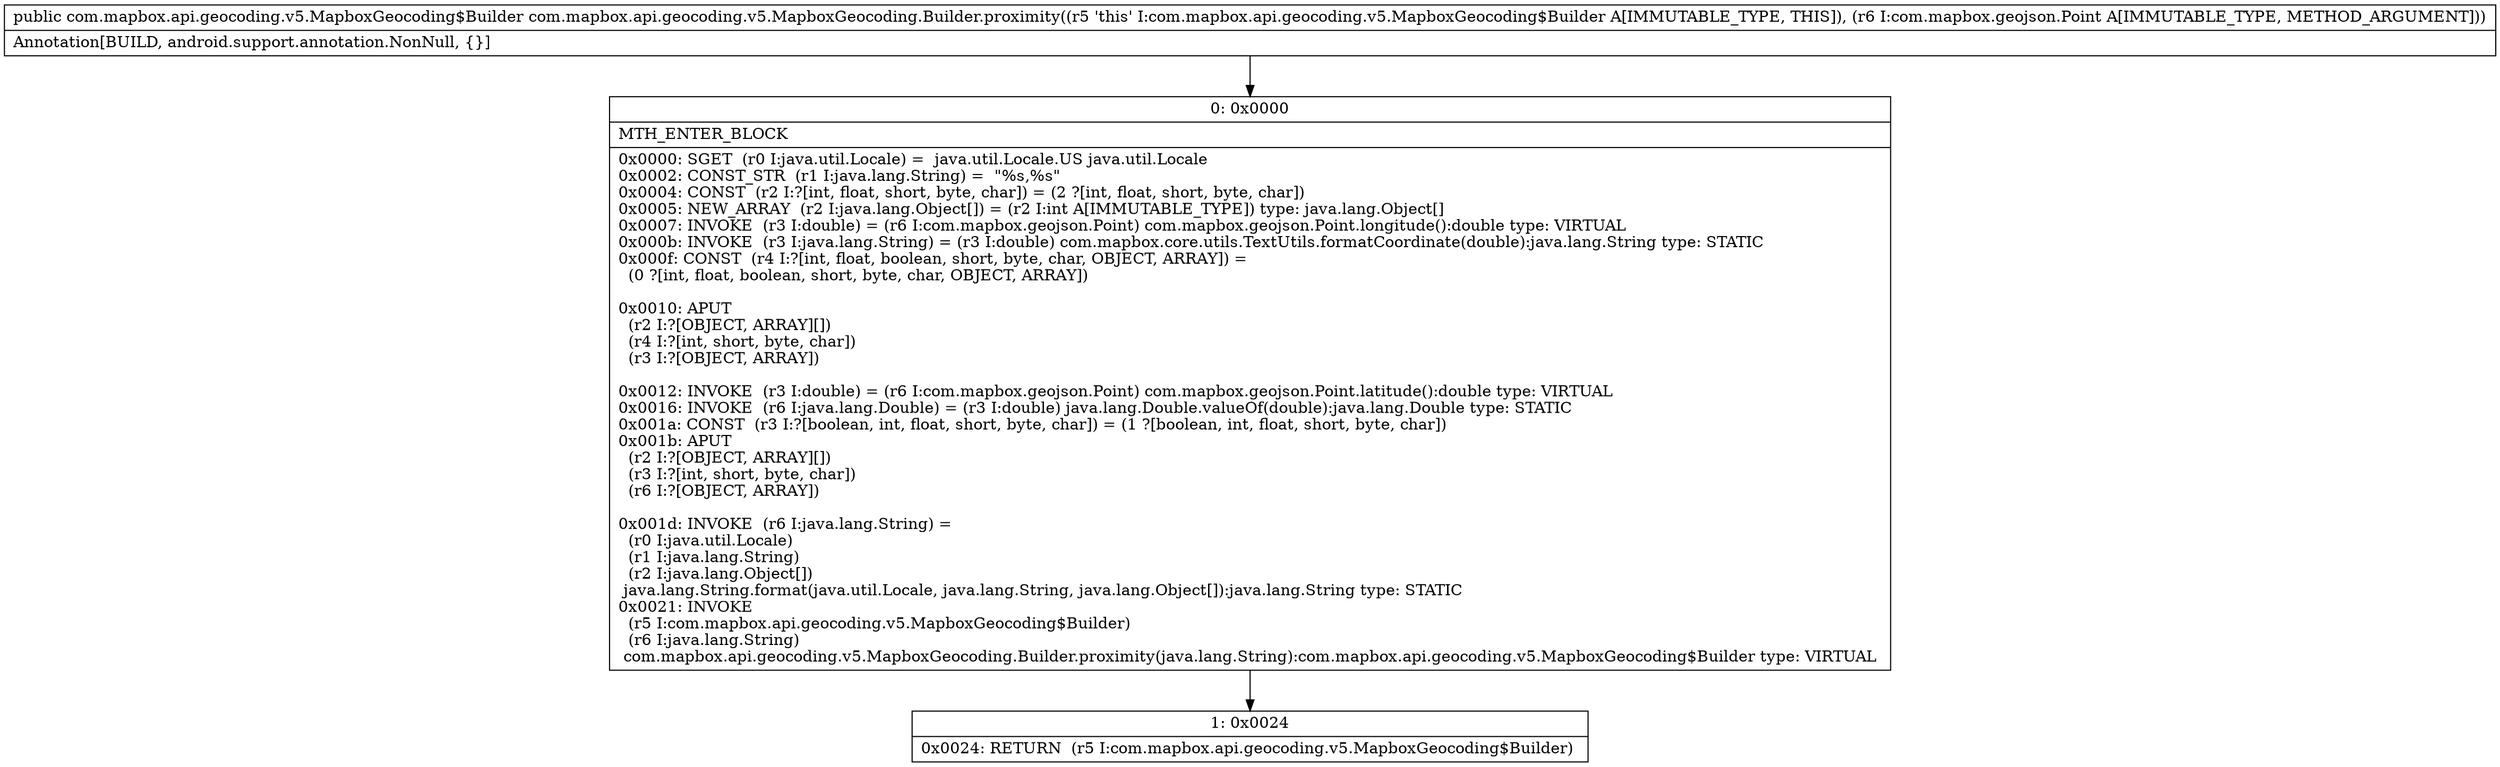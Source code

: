 digraph "CFG forcom.mapbox.api.geocoding.v5.MapboxGeocoding.Builder.proximity(Lcom\/mapbox\/geojson\/Point;)Lcom\/mapbox\/api\/geocoding\/v5\/MapboxGeocoding$Builder;" {
Node_0 [shape=record,label="{0\:\ 0x0000|MTH_ENTER_BLOCK\l|0x0000: SGET  (r0 I:java.util.Locale) =  java.util.Locale.US java.util.Locale \l0x0002: CONST_STR  (r1 I:java.lang.String) =  \"%s,%s\" \l0x0004: CONST  (r2 I:?[int, float, short, byte, char]) = (2 ?[int, float, short, byte, char]) \l0x0005: NEW_ARRAY  (r2 I:java.lang.Object[]) = (r2 I:int A[IMMUTABLE_TYPE]) type: java.lang.Object[] \l0x0007: INVOKE  (r3 I:double) = (r6 I:com.mapbox.geojson.Point) com.mapbox.geojson.Point.longitude():double type: VIRTUAL \l0x000b: INVOKE  (r3 I:java.lang.String) = (r3 I:double) com.mapbox.core.utils.TextUtils.formatCoordinate(double):java.lang.String type: STATIC \l0x000f: CONST  (r4 I:?[int, float, boolean, short, byte, char, OBJECT, ARRAY]) = \l  (0 ?[int, float, boolean, short, byte, char, OBJECT, ARRAY])\l \l0x0010: APUT  \l  (r2 I:?[OBJECT, ARRAY][])\l  (r4 I:?[int, short, byte, char])\l  (r3 I:?[OBJECT, ARRAY])\l \l0x0012: INVOKE  (r3 I:double) = (r6 I:com.mapbox.geojson.Point) com.mapbox.geojson.Point.latitude():double type: VIRTUAL \l0x0016: INVOKE  (r6 I:java.lang.Double) = (r3 I:double) java.lang.Double.valueOf(double):java.lang.Double type: STATIC \l0x001a: CONST  (r3 I:?[boolean, int, float, short, byte, char]) = (1 ?[boolean, int, float, short, byte, char]) \l0x001b: APUT  \l  (r2 I:?[OBJECT, ARRAY][])\l  (r3 I:?[int, short, byte, char])\l  (r6 I:?[OBJECT, ARRAY])\l \l0x001d: INVOKE  (r6 I:java.lang.String) = \l  (r0 I:java.util.Locale)\l  (r1 I:java.lang.String)\l  (r2 I:java.lang.Object[])\l java.lang.String.format(java.util.Locale, java.lang.String, java.lang.Object[]):java.lang.String type: STATIC \l0x0021: INVOKE  \l  (r5 I:com.mapbox.api.geocoding.v5.MapboxGeocoding$Builder)\l  (r6 I:java.lang.String)\l com.mapbox.api.geocoding.v5.MapboxGeocoding.Builder.proximity(java.lang.String):com.mapbox.api.geocoding.v5.MapboxGeocoding$Builder type: VIRTUAL \l}"];
Node_1 [shape=record,label="{1\:\ 0x0024|0x0024: RETURN  (r5 I:com.mapbox.api.geocoding.v5.MapboxGeocoding$Builder) \l}"];
MethodNode[shape=record,label="{public com.mapbox.api.geocoding.v5.MapboxGeocoding$Builder com.mapbox.api.geocoding.v5.MapboxGeocoding.Builder.proximity((r5 'this' I:com.mapbox.api.geocoding.v5.MapboxGeocoding$Builder A[IMMUTABLE_TYPE, THIS]), (r6 I:com.mapbox.geojson.Point A[IMMUTABLE_TYPE, METHOD_ARGUMENT]))  | Annotation[BUILD, android.support.annotation.NonNull, \{\}]\l}"];
MethodNode -> Node_0;
Node_0 -> Node_1;
}

